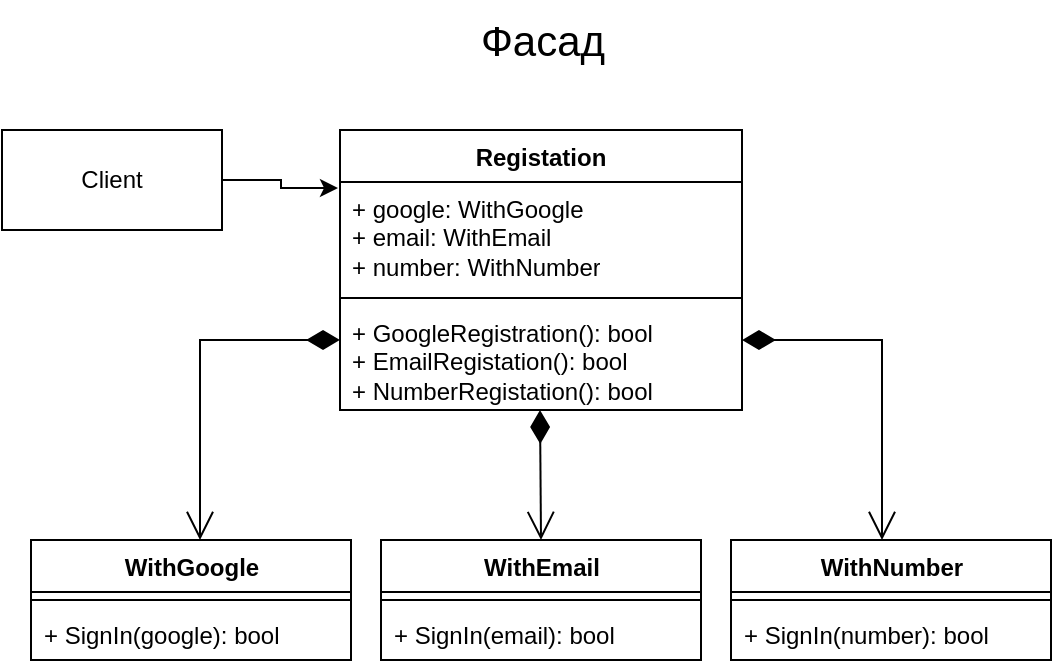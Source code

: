 <mxfile version="23.1.7" type="github">
  <diagram name="Сторінка-1" id="ivA3qlHovlOCec9nqmZy">
    <mxGraphModel dx="1194" dy="760" grid="1" gridSize="10" guides="1" tooltips="1" connect="1" arrows="1" fold="1" page="1" pageScale="1" pageWidth="827" pageHeight="1169" math="0" shadow="0">
      <root>
        <mxCell id="0" />
        <mxCell id="1" parent="0" />
        <mxCell id="Jwcqm2hg1PO2A3Tg92Ib-5" value="Client" style="html=1;whiteSpace=wrap;" vertex="1" parent="1">
          <mxGeometry x="150" y="95" width="110" height="50" as="geometry" />
        </mxCell>
        <mxCell id="Jwcqm2hg1PO2A3Tg92Ib-6" value="WithGoogle" style="swimlane;fontStyle=1;align=center;verticalAlign=top;childLayout=stackLayout;horizontal=1;startSize=26;horizontalStack=0;resizeParent=1;resizeParentMax=0;resizeLast=0;collapsible=1;marginBottom=0;whiteSpace=wrap;html=1;" vertex="1" parent="1">
          <mxGeometry x="164.5" y="300" width="160" height="60" as="geometry" />
        </mxCell>
        <mxCell id="Jwcqm2hg1PO2A3Tg92Ib-8" value="" style="line;strokeWidth=1;fillColor=none;align=left;verticalAlign=middle;spacingTop=-1;spacingLeft=3;spacingRight=3;rotatable=0;labelPosition=right;points=[];portConstraint=eastwest;strokeColor=inherit;" vertex="1" parent="Jwcqm2hg1PO2A3Tg92Ib-6">
          <mxGeometry y="26" width="160" height="8" as="geometry" />
        </mxCell>
        <mxCell id="Jwcqm2hg1PO2A3Tg92Ib-9" value="+ SignIn(google): bool" style="text;strokeColor=none;fillColor=none;align=left;verticalAlign=top;spacingLeft=4;spacingRight=4;overflow=hidden;rotatable=0;points=[[0,0.5],[1,0.5]];portConstraint=eastwest;whiteSpace=wrap;html=1;" vertex="1" parent="Jwcqm2hg1PO2A3Tg92Ib-6">
          <mxGeometry y="34" width="160" height="26" as="geometry" />
        </mxCell>
        <mxCell id="Jwcqm2hg1PO2A3Tg92Ib-10" value="WithEmail" style="swimlane;fontStyle=1;align=center;verticalAlign=top;childLayout=stackLayout;horizontal=1;startSize=26;horizontalStack=0;resizeParent=1;resizeParentMax=0;resizeLast=0;collapsible=1;marginBottom=0;whiteSpace=wrap;html=1;" vertex="1" parent="1">
          <mxGeometry x="339.5" y="300" width="160" height="60" as="geometry" />
        </mxCell>
        <mxCell id="Jwcqm2hg1PO2A3Tg92Ib-12" value="" style="line;strokeWidth=1;fillColor=none;align=left;verticalAlign=middle;spacingTop=-1;spacingLeft=3;spacingRight=3;rotatable=0;labelPosition=right;points=[];portConstraint=eastwest;strokeColor=inherit;" vertex="1" parent="Jwcqm2hg1PO2A3Tg92Ib-10">
          <mxGeometry y="26" width="160" height="8" as="geometry" />
        </mxCell>
        <mxCell id="Jwcqm2hg1PO2A3Tg92Ib-13" value="+ SignIn(email): bool" style="text;strokeColor=none;fillColor=none;align=left;verticalAlign=top;spacingLeft=4;spacingRight=4;overflow=hidden;rotatable=0;points=[[0,0.5],[1,0.5]];portConstraint=eastwest;whiteSpace=wrap;html=1;" vertex="1" parent="Jwcqm2hg1PO2A3Tg92Ib-10">
          <mxGeometry y="34" width="160" height="26" as="geometry" />
        </mxCell>
        <mxCell id="Jwcqm2hg1PO2A3Tg92Ib-14" value="WithNumber" style="swimlane;fontStyle=1;align=center;verticalAlign=top;childLayout=stackLayout;horizontal=1;startSize=26;horizontalStack=0;resizeParent=1;resizeParentMax=0;resizeLast=0;collapsible=1;marginBottom=0;whiteSpace=wrap;html=1;" vertex="1" parent="1">
          <mxGeometry x="514.5" y="300" width="160" height="60" as="geometry" />
        </mxCell>
        <mxCell id="Jwcqm2hg1PO2A3Tg92Ib-16" value="" style="line;strokeWidth=1;fillColor=none;align=left;verticalAlign=middle;spacingTop=-1;spacingLeft=3;spacingRight=3;rotatable=0;labelPosition=right;points=[];portConstraint=eastwest;strokeColor=inherit;" vertex="1" parent="Jwcqm2hg1PO2A3Tg92Ib-14">
          <mxGeometry y="26" width="160" height="8" as="geometry" />
        </mxCell>
        <mxCell id="Jwcqm2hg1PO2A3Tg92Ib-17" value="+ SignIn(number): bool&amp;nbsp;" style="text;strokeColor=none;fillColor=none;align=left;verticalAlign=top;spacingLeft=4;spacingRight=4;overflow=hidden;rotatable=0;points=[[0,0.5],[1,0.5]];portConstraint=eastwest;whiteSpace=wrap;html=1;" vertex="1" parent="Jwcqm2hg1PO2A3Tg92Ib-14">
          <mxGeometry y="34" width="160" height="26" as="geometry" />
        </mxCell>
        <mxCell id="Jwcqm2hg1PO2A3Tg92Ib-18" value="Registation" style="swimlane;fontStyle=1;align=center;verticalAlign=top;childLayout=stackLayout;horizontal=1;startSize=26;horizontalStack=0;resizeParent=1;resizeParentMax=0;resizeLast=0;collapsible=1;marginBottom=0;whiteSpace=wrap;html=1;" vertex="1" parent="1">
          <mxGeometry x="319" y="95" width="201" height="140" as="geometry" />
        </mxCell>
        <mxCell id="Jwcqm2hg1PO2A3Tg92Ib-19" value="+ google: WithGoogle&lt;br&gt;+ email: WithEmail&lt;br&gt;+ number: WithNumber" style="text;strokeColor=none;fillColor=none;align=left;verticalAlign=top;spacingLeft=4;spacingRight=4;overflow=hidden;rotatable=0;points=[[0,0.5],[1,0.5]];portConstraint=eastwest;whiteSpace=wrap;html=1;" vertex="1" parent="Jwcqm2hg1PO2A3Tg92Ib-18">
          <mxGeometry y="26" width="201" height="54" as="geometry" />
        </mxCell>
        <mxCell id="Jwcqm2hg1PO2A3Tg92Ib-20" value="" style="line;strokeWidth=1;fillColor=none;align=left;verticalAlign=middle;spacingTop=-1;spacingLeft=3;spacingRight=3;rotatable=0;labelPosition=right;points=[];portConstraint=eastwest;strokeColor=inherit;" vertex="1" parent="Jwcqm2hg1PO2A3Tg92Ib-18">
          <mxGeometry y="80" width="201" height="8" as="geometry" />
        </mxCell>
        <mxCell id="Jwcqm2hg1PO2A3Tg92Ib-4" value="+ GoogleRegistration(): bool&lt;br&gt;+ EmailRegistation(): bool&lt;br&gt;+ NumberRegistation(): bool" style="text;strokeColor=none;fillColor=none;align=left;verticalAlign=top;spacingLeft=4;spacingRight=4;overflow=hidden;rotatable=0;points=[[0,0.5],[1,0.5]];portConstraint=eastwest;whiteSpace=wrap;html=1;" vertex="1" parent="Jwcqm2hg1PO2A3Tg92Ib-18">
          <mxGeometry y="88" width="201" height="52" as="geometry" />
        </mxCell>
        <mxCell id="Jwcqm2hg1PO2A3Tg92Ib-24" value="" style="endArrow=open;html=1;endSize=12;startArrow=diamondThin;startSize=14;startFill=1;edgeStyle=orthogonalEdgeStyle;align=left;verticalAlign=bottom;rounded=0;" edge="1" parent="Jwcqm2hg1PO2A3Tg92Ib-18">
          <mxGeometry x="-1" y="3" relative="1" as="geometry">
            <mxPoint x="201" y="105" as="sourcePoint" />
            <mxPoint x="271" y="205" as="targetPoint" />
            <Array as="points">
              <mxPoint x="201" y="105" />
              <mxPoint x="271" y="105" />
            </Array>
          </mxGeometry>
        </mxCell>
        <mxCell id="Jwcqm2hg1PO2A3Tg92Ib-25" value="" style="endArrow=open;html=1;endSize=12;startArrow=diamondThin;startSize=14;startFill=1;edgeStyle=orthogonalEdgeStyle;align=left;verticalAlign=bottom;rounded=0;" edge="1" parent="1">
          <mxGeometry x="-1" y="3" relative="1" as="geometry">
            <mxPoint x="319" y="200" as="sourcePoint" />
            <mxPoint x="249" y="300" as="targetPoint" />
            <Array as="points">
              <mxPoint x="319" y="200" />
              <mxPoint x="249" y="200" />
            </Array>
          </mxGeometry>
        </mxCell>
        <mxCell id="Jwcqm2hg1PO2A3Tg92Ib-26" value="" style="endArrow=open;html=1;endSize=12;startArrow=diamondThin;startSize=14;startFill=1;edgeStyle=orthogonalEdgeStyle;align=left;verticalAlign=bottom;rounded=0;entryX=0.5;entryY=0;entryDx=0;entryDy=0;" edge="1" parent="1" target="Jwcqm2hg1PO2A3Tg92Ib-10">
          <mxGeometry x="-1" y="3" relative="1" as="geometry">
            <mxPoint x="419" y="235" as="sourcePoint" />
            <mxPoint x="419" y="295" as="targetPoint" />
            <Array as="points" />
          </mxGeometry>
        </mxCell>
        <mxCell id="Jwcqm2hg1PO2A3Tg92Ib-27" style="edgeStyle=orthogonalEdgeStyle;rounded=0;orthogonalLoop=1;jettySize=auto;html=1;entryX=-0.005;entryY=0.056;entryDx=0;entryDy=0;entryPerimeter=0;" edge="1" parent="1" source="Jwcqm2hg1PO2A3Tg92Ib-5" target="Jwcqm2hg1PO2A3Tg92Ib-19">
          <mxGeometry relative="1" as="geometry" />
        </mxCell>
        <mxCell id="Jwcqm2hg1PO2A3Tg92Ib-28" value="&lt;font style=&quot;font-size: 21px;&quot;&gt;Фасад&lt;/font&gt;" style="text;html=1;align=center;verticalAlign=middle;resizable=0;points=[];autosize=1;strokeColor=none;fillColor=none;" vertex="1" parent="1">
          <mxGeometry x="374.5" y="30" width="90" height="40" as="geometry" />
        </mxCell>
      </root>
    </mxGraphModel>
  </diagram>
</mxfile>
